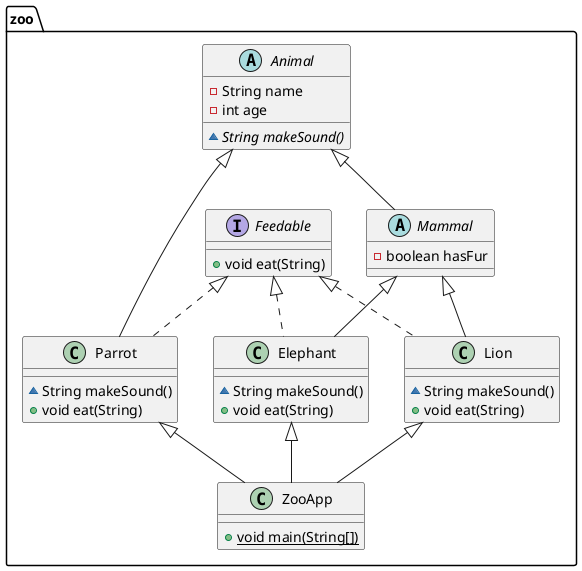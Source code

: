 @startuml
abstract class zoo.Animal {
- String name
- int age
~ {abstract}String makeSound()
}


class zoo.Elephant {
~ String makeSound()
+ void eat(String)
}

class zoo.ZooApp {
+ {static} void main(String[])
}

interface zoo.Feedable {
+ void eat(String)
}

class zoo.Lion {
~ String makeSound()
+ void eat(String)
}

abstract class zoo.Mammal {
- boolean hasFur
}


class zoo.Parrot {
~ String makeSound()
+ void eat(String)
}



zoo.Feedable <|.. zoo.Elephant
zoo.Mammal <|-- zoo.Elephant
zoo.Feedable <|.. zoo.Lion
zoo.Mammal <|-- zoo.Lion
zoo.Animal <|-- zoo.Mammal
zoo.Feedable <|.. zoo.Parrot
zoo.Animal <|-- zoo.Parrot
zoo.Elephant <|-- zoo.ZooApp
zoo.Parrot <|-- zoo.ZooApp
zoo.Lion <|-- zoo.ZooApp
@enduml